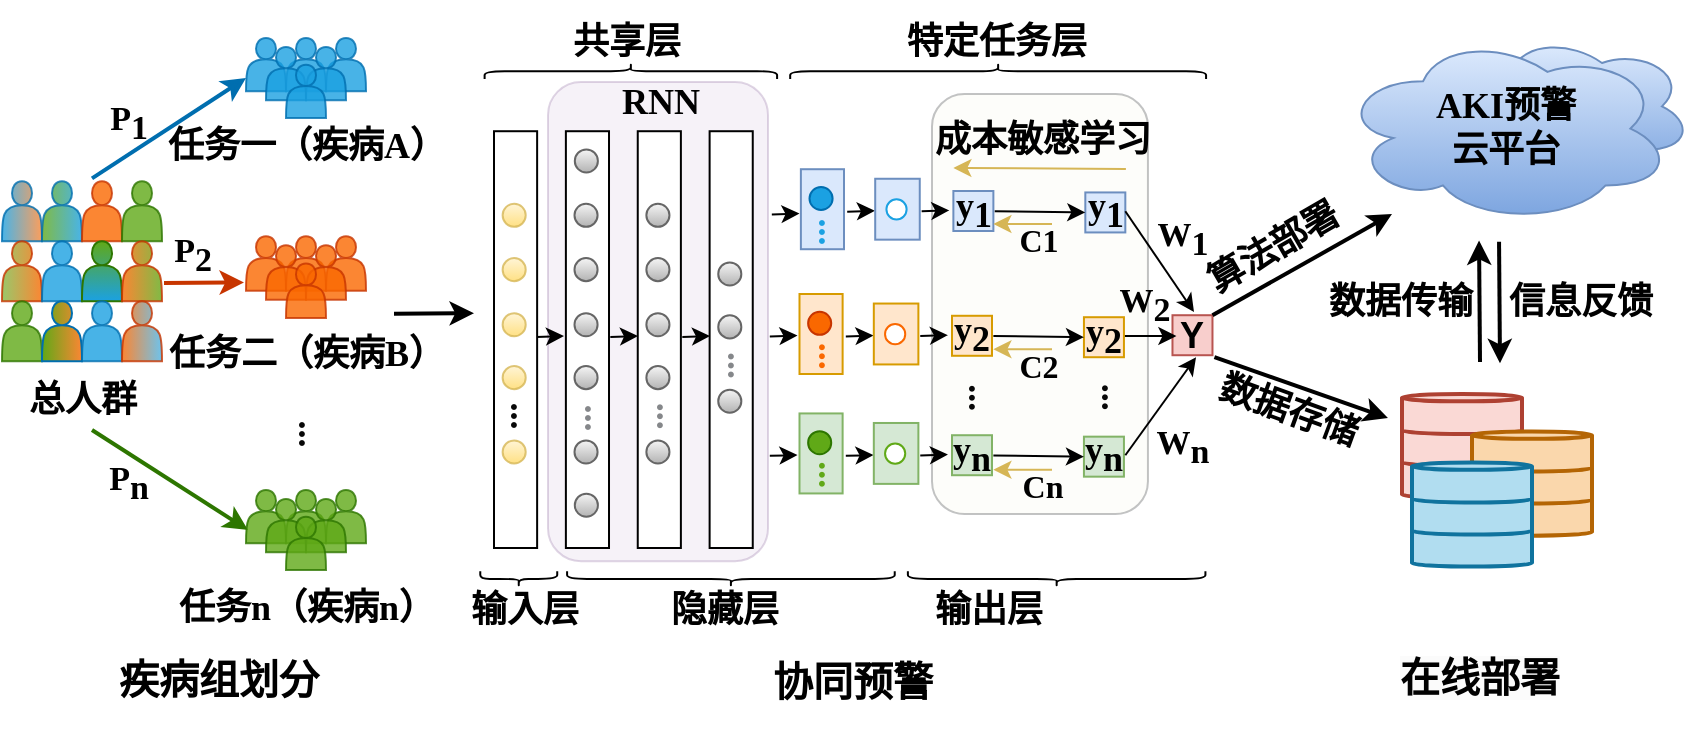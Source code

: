 <mxfile version="24.8.3">
  <diagram name="第 1 页" id="YTj-ouMBXCMW4iAn0mXQ">
    <mxGraphModel dx="1006" dy="709" grid="1" gridSize="10" guides="1" tooltips="1" connect="1" arrows="1" fold="1" page="1" pageScale="1" pageWidth="1169" pageHeight="827" math="0" shadow="0">
      <root>
        <mxCell id="0" />
        <mxCell id="1" parent="0" />
        <mxCell id="6-L1UXihjVU2GdmT4669-36" value="" style="ellipse;shape=cloud;whiteSpace=wrap;html=1;fillColor=#dae8fc;strokeColor=#6c8ebf;gradientColor=#7ea6e0;fontSize=18;fontStyle=1" parent="1" vertex="1">
          <mxGeometry x="800" y="170" width="120" height="72.38" as="geometry" />
        </mxCell>
        <mxCell id="hWDj6rnSfcaq-5pzCuS0-523" value="&lt;font style=&quot;font-size: 18px;&quot;&gt;&lt;font face=&quot;Times New Roman&quot; style=&quot;font-size: 18px;&quot;&gt;AKI&lt;/font&gt;&lt;font face=&quot;宋体&quot; style=&quot;font-size: 18px;&quot;&gt;预警&lt;/font&gt;&lt;/font&gt;&lt;div&gt;&lt;font style=&quot;font-size: 18px;&quot;&gt;&lt;font face=&quot;宋体&quot; style=&quot;font-size: 18px;&quot;&gt;云平台&lt;/font&gt;&lt;/font&gt;&lt;/div&gt;" style="ellipse;shape=cloud;whiteSpace=wrap;html=1;fillColor=#dae8fc;strokeColor=#6c8ebf;gradientColor=#7ea6e0;fontSize=18;fontStyle=1" parent="1" vertex="1">
          <mxGeometry x="744" y="170" width="166" height="94.61" as="geometry" />
        </mxCell>
        <mxCell id="hWDj6rnSfcaq-5pzCuS0-516" value="" style="rounded=1;whiteSpace=wrap;html=1;gradientDirection=radial;opacity=30;fillStyle=solid;container=0;fillColor=#f9f7ed;strokeColor=#36393d;fontSize=18;fontStyle=1" parent="1" vertex="1">
          <mxGeometry x="540" y="200" width="107.97" height="210" as="geometry" />
        </mxCell>
        <mxCell id="hWDj6rnSfcaq-5pzCuS0-5" value="" style="rounded=1;whiteSpace=wrap;html=1;gradientDirection=radial;opacity=30;fillStyle=solid;fillColor=#e1d5e7;strokeColor=#9673a6;container=0;fontSize=18;fontStyle=1" parent="1" vertex="1">
          <mxGeometry x="348" y="194" width="110" height="239.61" as="geometry" />
        </mxCell>
        <mxCell id="hWDj6rnSfcaq-5pzCuS0-7" value="&lt;font face=&quot;宋体&quot;&gt;&lt;span style=&quot;font-size: 20px;&quot;&gt;&lt;b&gt;疾病组划分&lt;/b&gt;&lt;/span&gt;&lt;/font&gt;" style="text;html=1;align=center;verticalAlign=middle;resizable=0;points=[];autosize=1;strokeColor=none;fillColor=none;" parent="1" vertex="1">
          <mxGeometry x="118" y="471.6" width="130" height="40" as="geometry" />
        </mxCell>
        <mxCell id="hWDj6rnSfcaq-5pzCuS0-9" value="&lt;font face=&quot;宋体&quot;&gt;&lt;span style=&quot;font-size: 20px;&quot;&gt;&lt;b&gt;协同预警&lt;/b&gt;&lt;/span&gt;&lt;/font&gt;" style="text;html=1;align=center;verticalAlign=middle;resizable=0;points=[];autosize=1;strokeColor=none;fillColor=none;" parent="1" vertex="1">
          <mxGeometry x="444.67" y="472.61" width="110" height="40" as="geometry" />
        </mxCell>
        <mxCell id="hWDj6rnSfcaq-5pzCuS0-82" value="&lt;font face=&quot;宋体&quot; style=&quot;font-size: 18px;&quot;&gt;输入层&lt;/font&gt;" style="text;html=1;align=center;verticalAlign=middle;resizable=0;points=[];autosize=1;strokeColor=none;fillColor=none;container=0;fontSize=16;fontStyle=1" parent="1" vertex="1">
          <mxGeometry x="296" y="438.39" width="80" height="40" as="geometry" />
        </mxCell>
        <mxCell id="hWDj6rnSfcaq-5pzCuS0-83" value="&lt;font style=&quot;font-size: 18px;&quot; face=&quot;宋体&quot;&gt;隐藏层&lt;/font&gt;" style="text;html=1;align=center;verticalAlign=middle;resizable=0;points=[];autosize=1;strokeColor=none;fillColor=none;container=0;fontSize=16;fontStyle=1" parent="1" vertex="1">
          <mxGeometry x="396" y="438.39" width="80" height="40" as="geometry" />
        </mxCell>
        <mxCell id="hWDj6rnSfcaq-5pzCuS0-84" value="&lt;font style=&quot;font-size: 18px;&quot; face=&quot;宋体&quot;&gt;输出层&lt;/font&gt;" style="text;html=1;align=center;verticalAlign=middle;resizable=0;points=[];autosize=1;strokeColor=none;fillColor=none;container=0;fontSize=16;fontStyle=1" parent="1" vertex="1">
          <mxGeometry x="528.12" y="437.61" width="80" height="40" as="geometry" />
        </mxCell>
        <mxCell id="hWDj6rnSfcaq-5pzCuS0-85" value="" style="shape=curlyBracket;whiteSpace=wrap;html=1;rounded=1;flipH=1;labelPosition=right;verticalLabelPosition=middle;align=left;verticalAlign=middle;rotation=90;container=0;fontSize=18;fontStyle=1" parent="1" vertex="1">
          <mxGeometry x="329.53" y="423.21" width="7.69" height="38.48" as="geometry" />
        </mxCell>
        <mxCell id="hWDj6rnSfcaq-5pzCuS0-86" value="" style="shape=curlyBracket;whiteSpace=wrap;html=1;rounded=1;flipH=1;labelPosition=right;verticalLabelPosition=middle;align=left;verticalAlign=middle;rotation=90;container=0;fontSize=18;fontStyle=1" parent="1" vertex="1">
          <mxGeometry x="435.61" y="360.53" width="7.69" height="163.82" as="geometry" />
        </mxCell>
        <mxCell id="hWDj6rnSfcaq-5pzCuS0-87" value="" style="shape=curlyBracket;whiteSpace=wrap;html=1;rounded=1;flipH=1;labelPosition=right;verticalLabelPosition=middle;align=left;verticalAlign=middle;rotation=90;container=0;fontSize=18;fontStyle=1" parent="1" vertex="1">
          <mxGeometry x="598.48" y="368.07" width="7.69" height="148.77" as="geometry" />
        </mxCell>
        <mxCell id="hWDj6rnSfcaq-5pzCuS0-88" value="" style="shape=curlyBracket;whiteSpace=wrap;html=1;rounded=1;flipH=1;labelPosition=right;verticalLabelPosition=middle;align=left;verticalAlign=middle;rotation=-90;container=0;fontSize=18;fontStyle=1" parent="1" vertex="1">
          <mxGeometry x="385.58" y="115.49" width="7.69" height="146.24" as="geometry" />
        </mxCell>
        <mxCell id="hWDj6rnSfcaq-5pzCuS0-89" value="&lt;font style=&quot;font-size: 18px;&quot; face=&quot;宋体&quot;&gt;共享层&lt;/font&gt;" style="text;html=1;align=center;verticalAlign=middle;resizable=0;points=[];autosize=1;strokeColor=none;fillColor=none;container=0;fontSize=18;fontStyle=1" parent="1" vertex="1">
          <mxGeometry x="347.15" y="153.61" width="80" height="40" as="geometry" />
        </mxCell>
        <mxCell id="hWDj6rnSfcaq-5pzCuS0-90" value="" style="shape=curlyBracket;whiteSpace=wrap;html=1;rounded=1;flipH=1;labelPosition=right;verticalLabelPosition=middle;align=left;verticalAlign=middle;rotation=-90;container=0;fontSize=18;fontStyle=1" parent="1" vertex="1">
          <mxGeometry x="569.22" y="84.64" width="7.69" height="207.94" as="geometry" />
        </mxCell>
        <mxCell id="hWDj6rnSfcaq-5pzCuS0-91" value="&lt;span style=&quot;font-size: 18px;&quot;&gt;&lt;font face=&quot;宋体&quot; style=&quot;font-size: 18px;&quot;&gt;特定任务层&lt;/font&gt;&lt;/span&gt;" style="text;html=1;align=center;verticalAlign=middle;resizable=0;points=[];autosize=1;strokeColor=none;fillColor=none;container=0;fontSize=18;fontStyle=1" parent="1" vertex="1">
          <mxGeometry x="517" y="153.61" width="110" height="40" as="geometry" />
        </mxCell>
        <mxCell id="hWDj6rnSfcaq-5pzCuS0-92" value="" style="endArrow=classic;html=1;rounded=0;fontSize=18;fontStyle=1" parent="1" edge="1">
          <mxGeometry width="50" height="50" relative="1" as="geometry">
            <mxPoint x="379.16" y="321.44" as="sourcePoint" />
            <mxPoint x="393" y="321" as="targetPoint" />
          </mxGeometry>
        </mxCell>
        <mxCell id="hWDj6rnSfcaq-5pzCuS0-93" value="" style="endArrow=classic;html=1;rounded=0;fontSize=18;fontStyle=1" parent="1" edge="1">
          <mxGeometry width="50" height="50" relative="1" as="geometry">
            <mxPoint x="415.16" y="321.44" as="sourcePoint" />
            <mxPoint x="429" y="321" as="targetPoint" />
          </mxGeometry>
        </mxCell>
        <mxCell id="hWDj6rnSfcaq-5pzCuS0-94" value="" style="endArrow=classic;html=1;rounded=0;fontSize=18;fontStyle=1" parent="1" edge="1">
          <mxGeometry width="50" height="50" relative="1" as="geometry">
            <mxPoint x="458.91" y="321.21" as="sourcePoint" />
            <mxPoint x="472.75" y="320.77" as="targetPoint" />
          </mxGeometry>
        </mxCell>
        <mxCell id="hWDj6rnSfcaq-5pzCuS0-95" value="" style="endArrow=classic;html=1;rounded=0;fontSize=18;fontStyle=1" parent="1" edge="1">
          <mxGeometry width="50" height="50" relative="1" as="geometry">
            <mxPoint x="496.91" y="321.21" as="sourcePoint" />
            <mxPoint x="510.75" y="320.77" as="targetPoint" />
          </mxGeometry>
        </mxCell>
        <mxCell id="hWDj6rnSfcaq-5pzCuS0-96" value="" style="endArrow=classic;html=1;rounded=0;fontStyle=1;fontSize=18;" parent="1" edge="1">
          <mxGeometry width="50" height="50" relative="1" as="geometry">
            <mxPoint x="534.13" y="321.02" as="sourcePoint" />
            <mxPoint x="547.97" y="320.58" as="targetPoint" />
          </mxGeometry>
        </mxCell>
        <mxCell id="hWDj6rnSfcaq-5pzCuS0-97" value="Y" style="rounded=0;whiteSpace=wrap;html=1;fillColor=#f8cecc;strokeColor=#b85450;fontSize=18;container=0;fontStyle=1" parent="1" vertex="1">
          <mxGeometry x="660.24" y="310.61" width="20" height="20" as="geometry" />
        </mxCell>
        <mxCell id="hWDj6rnSfcaq-5pzCuS0-98" style="edgeStyle=orthogonalEdgeStyle;rounded=0;orthogonalLoop=1;jettySize=auto;html=1;exitX=1;exitY=0.5;exitDx=0;exitDy=0;entryX=0;entryY=0.5;entryDx=0;entryDy=0;fontSize=18;fontStyle=1" parent="1" edge="1">
          <mxGeometry relative="1" as="geometry">
            <mxPoint x="632.97" y="320.993" as="sourcePoint" />
            <mxPoint x="662.24" y="321.61" as="targetPoint" />
          </mxGeometry>
        </mxCell>
        <mxCell id="hWDj6rnSfcaq-5pzCuS0-99" value="&lt;font style=&quot;font-size: 17px;&quot; face=&quot;Times New Roman&quot;&gt;W&lt;span style=&quot;font-size: 17px;&quot;&gt;&lt;sub style=&quot;font-size: 17px;&quot;&gt;2&lt;/sub&gt;&lt;/span&gt;&lt;/font&gt;" style="text;html=1;align=center;verticalAlign=middle;resizable=0;points=[];autosize=1;strokeColor=none;fillColor=none;container=0;fontSize=17;fontStyle=1" parent="1" vertex="1">
          <mxGeometry x="621.24" y="285.61" width="50" height="40" as="geometry" />
        </mxCell>
        <mxCell id="hWDj6rnSfcaq-5pzCuS0-100" value="" style="shape=actor;whiteSpace=wrap;html=1;fillColor=#1ba1e2;strokeColor=#006EAF;fontColor=#ffffff;opacity=80;gradientColor=#fb8633;gradientDirection=east;fontSize=18;fontStyle=1" parent="1" vertex="1">
          <mxGeometry x="75" y="243.61" width="20" height="30" as="geometry" />
        </mxCell>
        <mxCell id="hWDj6rnSfcaq-5pzCuS0-101" value="" style="shape=actor;whiteSpace=wrap;html=1;fillColor=#fa6800;strokeColor=#C73500;fontColor=#000000;opacity=80;gradientColor=#80ba45;gradientDirection=west;fontSize=18;fontStyle=1" parent="1" vertex="1">
          <mxGeometry x="75" y="273.61" width="20" height="30" as="geometry" />
        </mxCell>
        <mxCell id="hWDj6rnSfcaq-5pzCuS0-102" value="" style="shape=actor;whiteSpace=wrap;html=1;fillColor=#60a917;strokeColor=#2D7600;fontColor=#ffffff;opacity=80;fontSize=18;fontStyle=1" parent="1" vertex="1">
          <mxGeometry x="75" y="303.61" width="20" height="30" as="geometry" />
        </mxCell>
        <mxCell id="hWDj6rnSfcaq-5pzCuS0-103" value="" style="shape=actor;whiteSpace=wrap;html=1;fillColor=#60a917;strokeColor=#006EAF;fontColor=#ffffff;opacity=80;gradientColor=#1ba1e2;gradientDirection=east;fontSize=18;fontStyle=1" parent="1" vertex="1">
          <mxGeometry x="95" y="243.61" width="20" height="30" as="geometry" />
        </mxCell>
        <mxCell id="hWDj6rnSfcaq-5pzCuS0-104" value="" style="shape=actor;whiteSpace=wrap;html=1;fillColor=#fa6800;strokeColor=#C73500;fontColor=#000000;opacity=80;fontSize=18;fontStyle=1" parent="1" vertex="1">
          <mxGeometry x="115" y="243.61" width="20" height="30" as="geometry" />
        </mxCell>
        <mxCell id="hWDj6rnSfcaq-5pzCuS0-105" value="" style="shape=actor;whiteSpace=wrap;html=1;fillColor=#1ba1e2;strokeColor=#006EAF;fontColor=#ffffff;opacity=80;fontSize=18;fontStyle=1" parent="1" vertex="1">
          <mxGeometry x="95" y="273.61" width="20" height="30" as="geometry" />
        </mxCell>
        <mxCell id="hWDj6rnSfcaq-5pzCuS0-106" value="" style="shape=actor;whiteSpace=wrap;html=1;fillColor=#60a917;strokeColor=#2D7600;fontColor=#ffffff;gradientColor=#1ba1e2;fontSize=18;fontStyle=1" parent="1" vertex="1">
          <mxGeometry x="115" y="273.61" width="20" height="30" as="geometry" />
        </mxCell>
        <mxCell id="hWDj6rnSfcaq-5pzCuS0-107" value="" style="shape=actor;whiteSpace=wrap;html=1;fillColor=#fb8633;strokeColor=#006EAF;fontColor=#ffffff;gradientColor=#60a917;gradientDirection=west;fontSize=18;fontStyle=1" parent="1" vertex="1">
          <mxGeometry x="95" y="303.61" width="20" height="30" as="geometry" />
        </mxCell>
        <mxCell id="hWDj6rnSfcaq-5pzCuS0-108" value="" style="shape=actor;whiteSpace=wrap;html=1;fillColor=#1ba1e2;strokeColor=#006EAF;fontColor=#ffffff;opacity=80;fontSize=18;fontStyle=1" parent="1" vertex="1">
          <mxGeometry x="115" y="303.61" width="20" height="30" as="geometry" />
        </mxCell>
        <mxCell id="hWDj6rnSfcaq-5pzCuS0-109" value="" style="shape=actor;whiteSpace=wrap;html=1;fillColor=#60a917;strokeColor=#2D7600;fontColor=#ffffff;opacity=80;fontSize=18;fontStyle=1" parent="1" vertex="1">
          <mxGeometry x="135" y="243.61" width="20" height="30" as="geometry" />
        </mxCell>
        <mxCell id="hWDj6rnSfcaq-5pzCuS0-110" value="" style="shape=actor;whiteSpace=wrap;html=1;fillColor=#fa6800;strokeColor=#C73500;fontColor=#000000;opacity=80;gradientColor=#60a917;gradientDirection=east;fontSize=18;fontStyle=1" parent="1" vertex="1">
          <mxGeometry x="135" y="273.61" width="20" height="30" as="geometry" />
        </mxCell>
        <mxCell id="hWDj6rnSfcaq-5pzCuS0-111" value="" style="shape=actor;whiteSpace=wrap;html=1;fillColor=#fa6800;strokeColor=#C73500;fontColor=#000000;opacity=80;gradientColor=#49b4e8;gradientDirection=east;fontSize=18;fontStyle=1" parent="1" vertex="1">
          <mxGeometry x="135" y="303.61" width="20" height="30" as="geometry" />
        </mxCell>
        <mxCell id="hWDj6rnSfcaq-5pzCuS0-112" value="" style="endArrow=classic;html=1;rounded=0;fillColor=#1ba1e2;strokeColor=#006EAF;strokeWidth=2;entryX=0;entryY=0.75;entryDx=0;entryDy=0;fontSize=18;fontStyle=1" parent="1" target="hWDj6rnSfcaq-5pzCuS0-122" edge="1">
          <mxGeometry width="50" height="50" relative="1" as="geometry">
            <mxPoint x="120" y="242.22" as="sourcePoint" />
            <mxPoint x="180" y="204.61" as="targetPoint" />
          </mxGeometry>
        </mxCell>
        <mxCell id="hWDj6rnSfcaq-5pzCuS0-113" value="" style="endArrow=classic;html=1;rounded=0;fillColor=#60a917;strokeColor=#2D7600;strokeWidth=2;fontSize=18;fontStyle=1" parent="1" edge="1">
          <mxGeometry width="50" height="50" relative="1" as="geometry">
            <mxPoint x="120" y="368" as="sourcePoint" />
            <mxPoint x="198" y="418" as="targetPoint" />
          </mxGeometry>
        </mxCell>
        <mxCell id="hWDj6rnSfcaq-5pzCuS0-114" value="" style="group;fontSize=18;fontStyle=1" parent="1" vertex="1" connectable="0">
          <mxGeometry x="197" y="271.11" width="60" height="40.89" as="geometry" />
        </mxCell>
        <mxCell id="hWDj6rnSfcaq-5pzCuS0-115" value="" style="shape=actor;whiteSpace=wrap;html=1;fillColor=#fa6800;strokeColor=#C73500;fontColor=#000000;opacity=80;fontSize=18;fontStyle=1" parent="hWDj6rnSfcaq-5pzCuS0-114" vertex="1">
          <mxGeometry width="20" height="27.26" as="geometry" />
        </mxCell>
        <mxCell id="hWDj6rnSfcaq-5pzCuS0-116" value="" style="shape=actor;whiteSpace=wrap;html=1;fillColor=#fa6800;strokeColor=#C73500;fontColor=#000000;opacity=80;fontSize=18;fontStyle=1" parent="hWDj6rnSfcaq-5pzCuS0-114" vertex="1">
          <mxGeometry x="20" width="20" height="27.26" as="geometry" />
        </mxCell>
        <mxCell id="hWDj6rnSfcaq-5pzCuS0-117" value="" style="shape=actor;whiteSpace=wrap;html=1;fillColor=#fa6800;strokeColor=#C73500;fontColor=#000000;opacity=80;fontSize=18;fontStyle=1" parent="hWDj6rnSfcaq-5pzCuS0-114" vertex="1">
          <mxGeometry x="10" y="4.543" width="20" height="27.26" as="geometry" />
        </mxCell>
        <mxCell id="hWDj6rnSfcaq-5pzCuS0-118" value="" style="shape=actor;whiteSpace=wrap;html=1;fillColor=#fa6800;strokeColor=#C73500;fontColor=#000000;opacity=80;fontSize=18;fontStyle=1" parent="hWDj6rnSfcaq-5pzCuS0-114" vertex="1">
          <mxGeometry x="40" width="20" height="27.26" as="geometry" />
        </mxCell>
        <mxCell id="hWDj6rnSfcaq-5pzCuS0-119" value="" style="shape=actor;whiteSpace=wrap;html=1;fillColor=#fa6800;strokeColor=#C73500;fontColor=#000000;opacity=80;fontSize=18;fontStyle=1" parent="hWDj6rnSfcaq-5pzCuS0-114" vertex="1">
          <mxGeometry x="30" y="4.543" width="20" height="27.26" as="geometry" />
        </mxCell>
        <mxCell id="hWDj6rnSfcaq-5pzCuS0-120" value="" style="shape=actor;whiteSpace=wrap;html=1;fillColor=#fa6800;strokeColor=#C73500;fontColor=#000000;opacity=80;fontSize=18;fontStyle=1" parent="hWDj6rnSfcaq-5pzCuS0-114" vertex="1">
          <mxGeometry x="20" y="13.63" width="20" height="27.26" as="geometry" />
        </mxCell>
        <mxCell id="hWDj6rnSfcaq-5pzCuS0-121" value="" style="group;fontSize=18;fontStyle=1" parent="1" vertex="1" connectable="0">
          <mxGeometry x="197" y="172" width="60" height="40" as="geometry" />
        </mxCell>
        <mxCell id="hWDj6rnSfcaq-5pzCuS0-122" value="" style="shape=actor;whiteSpace=wrap;html=1;fillColor=#1ba1e2;strokeColor=#006EAF;fontColor=#ffffff;opacity=80;fontSize=18;fontStyle=1" parent="hWDj6rnSfcaq-5pzCuS0-121" vertex="1">
          <mxGeometry width="20" height="26.667" as="geometry" />
        </mxCell>
        <mxCell id="hWDj6rnSfcaq-5pzCuS0-123" value="" style="shape=actor;whiteSpace=wrap;html=1;fillColor=#1ba1e2;strokeColor=#006EAF;fontColor=#ffffff;opacity=80;fontSize=18;fontStyle=1" parent="hWDj6rnSfcaq-5pzCuS0-121" vertex="1">
          <mxGeometry x="20" width="20" height="26.667" as="geometry" />
        </mxCell>
        <mxCell id="hWDj6rnSfcaq-5pzCuS0-124" value="" style="shape=actor;whiteSpace=wrap;html=1;fillColor=#1ba1e2;strokeColor=#006EAF;fontColor=#ffffff;opacity=80;fontSize=18;fontStyle=1" parent="hWDj6rnSfcaq-5pzCuS0-121" vertex="1">
          <mxGeometry x="10" y="4.444" width="20" height="26.667" as="geometry" />
        </mxCell>
        <mxCell id="hWDj6rnSfcaq-5pzCuS0-125" value="" style="shape=actor;whiteSpace=wrap;html=1;fillColor=#1ba1e2;strokeColor=#006EAF;fontColor=#ffffff;opacity=80;fontSize=18;fontStyle=1" parent="hWDj6rnSfcaq-5pzCuS0-121" vertex="1">
          <mxGeometry x="40" width="20" height="26.667" as="geometry" />
        </mxCell>
        <mxCell id="hWDj6rnSfcaq-5pzCuS0-126" value="" style="shape=actor;whiteSpace=wrap;html=1;fillColor=#1ba1e2;strokeColor=#006EAF;fontColor=#ffffff;opacity=80;fontSize=18;fontStyle=1" parent="hWDj6rnSfcaq-5pzCuS0-121" vertex="1">
          <mxGeometry x="30" y="4.444" width="20" height="26.667" as="geometry" />
        </mxCell>
        <mxCell id="hWDj6rnSfcaq-5pzCuS0-127" value="" style="shape=actor;whiteSpace=wrap;html=1;fillColor=#1ba1e2;strokeColor=#006EAF;fontColor=#ffffff;opacity=80;fontSize=18;fontStyle=1" parent="hWDj6rnSfcaq-5pzCuS0-121" vertex="1">
          <mxGeometry x="20" y="13.333" width="20" height="26.667" as="geometry" />
        </mxCell>
        <mxCell id="hWDj6rnSfcaq-5pzCuS0-128" value="" style="group;fontSize=18;fontStyle=1" parent="1" vertex="1" connectable="0">
          <mxGeometry x="197" y="398" width="60" height="40" as="geometry" />
        </mxCell>
        <mxCell id="hWDj6rnSfcaq-5pzCuS0-129" value="" style="shape=actor;whiteSpace=wrap;html=1;fillColor=#60a917;strokeColor=#2D7600;fontColor=#ffffff;opacity=80;fontSize=18;fontStyle=1" parent="hWDj6rnSfcaq-5pzCuS0-128" vertex="1">
          <mxGeometry width="20" height="26.667" as="geometry" />
        </mxCell>
        <mxCell id="hWDj6rnSfcaq-5pzCuS0-130" value="" style="shape=actor;whiteSpace=wrap;html=1;fillColor=#60a917;strokeColor=#2D7600;fontColor=#ffffff;opacity=80;fontSize=18;fontStyle=1" parent="hWDj6rnSfcaq-5pzCuS0-128" vertex="1">
          <mxGeometry x="20" width="20" height="26.667" as="geometry" />
        </mxCell>
        <mxCell id="hWDj6rnSfcaq-5pzCuS0-131" value="" style="shape=actor;whiteSpace=wrap;html=1;fillColor=#60a917;strokeColor=#2D7600;fontColor=#ffffff;opacity=80;fontSize=18;fontStyle=1" parent="hWDj6rnSfcaq-5pzCuS0-128" vertex="1">
          <mxGeometry x="10" y="4.444" width="20" height="26.667" as="geometry" />
        </mxCell>
        <mxCell id="hWDj6rnSfcaq-5pzCuS0-132" value="" style="shape=actor;whiteSpace=wrap;html=1;fillColor=#60a917;strokeColor=#2D7600;fontColor=#ffffff;opacity=80;fontSize=18;fontStyle=1" parent="hWDj6rnSfcaq-5pzCuS0-128" vertex="1">
          <mxGeometry x="40" width="20" height="26.667" as="geometry" />
        </mxCell>
        <mxCell id="hWDj6rnSfcaq-5pzCuS0-133" value="" style="shape=actor;whiteSpace=wrap;html=1;fillColor=#60a917;strokeColor=#2D7600;fontColor=#ffffff;opacity=80;fontSize=18;fontStyle=1" parent="hWDj6rnSfcaq-5pzCuS0-128" vertex="1">
          <mxGeometry x="30" y="4.444" width="20" height="26.667" as="geometry" />
        </mxCell>
        <mxCell id="hWDj6rnSfcaq-5pzCuS0-134" value="" style="shape=actor;whiteSpace=wrap;html=1;fillColor=#60a917;strokeColor=#2D7600;fontColor=#ffffff;opacity=80;fontSize=18;fontStyle=1" parent="hWDj6rnSfcaq-5pzCuS0-128" vertex="1">
          <mxGeometry x="20" y="13.333" width="20" height="26.667" as="geometry" />
        </mxCell>
        <mxCell id="hWDj6rnSfcaq-5pzCuS0-135" value="" style="rounded=0;whiteSpace=wrap;html=1;container=0;fontSize=18;fontStyle=1" parent="1" vertex="1">
          <mxGeometry x="356.938" y="218.61" width="21.563" height="208.39" as="geometry" />
        </mxCell>
        <mxCell id="hWDj6rnSfcaq-5pzCuS0-136" value="" style="ellipse;whiteSpace=wrap;html=1;aspect=fixed;fillColor=#f5f5f5;strokeColor=#666666;container=0;gradientColor=#b3b3b3;fontSize=18;fontStyle=1" parent="1" vertex="1">
          <mxGeometry x="361.25" y="254.87" width="11.543" height="11.543" as="geometry" />
        </mxCell>
        <mxCell id="hWDj6rnSfcaq-5pzCuS0-137" value="" style="ellipse;whiteSpace=wrap;html=1;aspect=fixed;fillColor=#f5f5f5;strokeColor=#666666;container=0;gradientColor=#b3b3b3;fontSize=18;fontStyle=1" parent="1" vertex="1">
          <mxGeometry x="361.25" y="282.051" width="11.543" height="11.543" as="geometry" />
        </mxCell>
        <mxCell id="hWDj6rnSfcaq-5pzCuS0-138" value="" style="ellipse;whiteSpace=wrap;html=1;aspect=fixed;fillColor=#f5f5f5;strokeColor=#666666;container=0;gradientColor=#b3b3b3;fontSize=18;fontStyle=1" parent="1" vertex="1">
          <mxGeometry x="361.25" y="309.586" width="11.543" height="11.543" as="geometry" />
        </mxCell>
        <mxCell id="hWDj6rnSfcaq-5pzCuS0-139" value="" style="ellipse;whiteSpace=wrap;html=1;aspect=fixed;fillColor=#f5f5f5;strokeColor=#666666;container=0;gradientColor=#b3b3b3;fontSize=18;fontStyle=1" parent="1" vertex="1">
          <mxGeometry x="361.25" y="336.042" width="11.543" height="11.543" as="geometry" />
        </mxCell>
        <mxCell id="hWDj6rnSfcaq-5pzCuS0-140" value="" style="ellipse;whiteSpace=wrap;html=1;aspect=fixed;fillColor=#f5f5f5;strokeColor=#666666;container=0;gradientColor=#b3b3b3;fontSize=18;fontStyle=1" parent="1" vertex="1">
          <mxGeometry x="361.25" y="373.19" width="11.543" height="11.543" as="geometry" />
        </mxCell>
        <mxCell id="hWDj6rnSfcaq-5pzCuS0-141" value="&lt;span style=&quot;font-size: 18px;&quot;&gt;&lt;font face=&quot;Times New Roman&quot; style=&quot;font-size: 18px;&quot; color=&quot;#85878a&quot;&gt;...&lt;/font&gt;&lt;/span&gt;" style="text;html=1;align=center;verticalAlign=middle;resizable=0;points=[];autosize=1;strokeColor=none;fillColor=none;rotation=90;container=0;fontSize=18;fontStyle=1" parent="1" vertex="1">
          <mxGeometry x="352.531" y="341.08" width="40" height="40" as="geometry" />
        </mxCell>
        <mxCell id="hWDj6rnSfcaq-5pzCuS0-142" value="" style="ellipse;whiteSpace=wrap;html=1;aspect=fixed;fillColor=#f5f5f5;strokeColor=#666666;container=0;gradientColor=#b3b3b3;fontSize=18;fontStyle=1" parent="1" vertex="1">
          <mxGeometry x="361.401" y="399.819" width="11.543" height="11.543" as="geometry" />
        </mxCell>
        <mxCell id="hWDj6rnSfcaq-5pzCuS0-143" value="" style="ellipse;whiteSpace=wrap;html=1;aspect=fixed;fillColor=#f5f5f5;strokeColor=#666666;container=0;gradientColor=#b3b3b3;fontSize=18;fontStyle=1" parent="1" vertex="1">
          <mxGeometry x="361.401" y="227.689" width="11.543" height="11.543" as="geometry" />
        </mxCell>
        <mxCell id="hWDj6rnSfcaq-5pzCuS0-144" value="" style="rounded=0;whiteSpace=wrap;html=1;container=0;fontSize=18;fontStyle=1" parent="1" vertex="1">
          <mxGeometry x="392.875" y="218.61" width="21.563" height="208.39" as="geometry" />
        </mxCell>
        <mxCell id="hWDj6rnSfcaq-5pzCuS0-145" value="" style="ellipse;whiteSpace=wrap;html=1;aspect=fixed;fillColor=#f5f5f5;strokeColor=#666666;container=0;gradientColor=#b3b3b3;fontSize=18;fontStyle=1" parent="1" vertex="1">
          <mxGeometry x="397.188" y="254.87" width="11.543" height="11.543" as="geometry" />
        </mxCell>
        <mxCell id="hWDj6rnSfcaq-5pzCuS0-146" value="" style="ellipse;whiteSpace=wrap;html=1;aspect=fixed;fillColor=#f5f5f5;strokeColor=#666666;container=0;gradientColor=#b3b3b3;fontSize=18;fontStyle=1" parent="1" vertex="1">
          <mxGeometry x="397.188" y="282.051" width="11.543" height="11.543" as="geometry" />
        </mxCell>
        <mxCell id="hWDj6rnSfcaq-5pzCuS0-147" value="" style="ellipse;whiteSpace=wrap;html=1;aspect=fixed;fillColor=#f5f5f5;strokeColor=#666666;container=0;gradientColor=#b3b3b3;fontSize=18;fontStyle=1" parent="1" vertex="1">
          <mxGeometry x="397.188" y="309.586" width="11.543" height="11.543" as="geometry" />
        </mxCell>
        <mxCell id="hWDj6rnSfcaq-5pzCuS0-148" value="" style="ellipse;whiteSpace=wrap;html=1;aspect=fixed;fillColor=#f5f5f5;strokeColor=#666666;container=0;gradientColor=#b3b3b3;fontSize=18;fontStyle=1" parent="1" vertex="1">
          <mxGeometry x="397.188" y="336.042" width="11.543" height="11.543" as="geometry" />
        </mxCell>
        <mxCell id="hWDj6rnSfcaq-5pzCuS0-149" value="" style="ellipse;whiteSpace=wrap;html=1;aspect=fixed;fillColor=#f5f5f5;strokeColor=#666666;container=0;gradientColor=#b3b3b3;fontSize=18;fontStyle=1" parent="1" vertex="1">
          <mxGeometry x="397.188" y="373.19" width="11.543" height="11.543" as="geometry" />
        </mxCell>
        <mxCell id="hWDj6rnSfcaq-5pzCuS0-150" value="&lt;span style=&quot;font-size: 18px;&quot;&gt;&lt;font face=&quot;Times New Roman&quot; style=&quot;font-size: 18px;&quot; color=&quot;#85878a&quot;&gt;...&lt;/font&gt;&lt;/span&gt;" style="text;html=1;align=center;verticalAlign=middle;resizable=0;points=[];autosize=1;strokeColor=none;fillColor=none;rotation=90;container=0;fontSize=18;fontStyle=1" parent="1" vertex="1">
          <mxGeometry x="388.469" y="341.08" width="40" height="40" as="geometry" />
        </mxCell>
        <mxCell id="hWDj6rnSfcaq-5pzCuS0-151" value="" style="rounded=0;whiteSpace=wrap;html=1;container=0;fontSize=18;fontStyle=1" parent="1" vertex="1">
          <mxGeometry x="428.812" y="218.61" width="21.563" height="208.39" as="geometry" />
        </mxCell>
        <mxCell id="hWDj6rnSfcaq-5pzCuS0-152" value="" style="ellipse;whiteSpace=wrap;html=1;aspect=fixed;fillColor=#f5f5f5;strokeColor=#666666;container=0;gradientColor=#b3b3b3;fontSize=18;fontStyle=1" parent="1" vertex="1">
          <mxGeometry x="433.125" y="284.217" width="11.543" height="11.543" as="geometry" />
        </mxCell>
        <mxCell id="hWDj6rnSfcaq-5pzCuS0-153" value="" style="ellipse;whiteSpace=wrap;html=1;aspect=fixed;fillColor=#f5f5f5;strokeColor=#666666;container=0;gradientColor=#b3b3b3;fontSize=18;fontStyle=1" parent="1" vertex="1">
          <mxGeometry x="433.125" y="310.673" width="11.543" height="11.543" as="geometry" />
        </mxCell>
        <mxCell id="hWDj6rnSfcaq-5pzCuS0-154" value="" style="ellipse;whiteSpace=wrap;html=1;aspect=fixed;fillColor=#f5f5f5;strokeColor=#666666;container=0;gradientColor=#b3b3b3;fontSize=18;fontStyle=1" parent="1" vertex="1">
          <mxGeometry x="433.125" y="347.821" width="11.543" height="11.543" as="geometry" />
        </mxCell>
        <mxCell id="hWDj6rnSfcaq-5pzCuS0-155" value="&lt;span style=&quot;font-size: 18px;&quot;&gt;&lt;font face=&quot;Times New Roman&quot; style=&quot;font-size: 18px;&quot; color=&quot;#85878a&quot;&gt;...&lt;/font&gt;&lt;/span&gt;" style="text;html=1;align=center;verticalAlign=middle;resizable=0;points=[];autosize=1;strokeColor=none;fillColor=none;rotation=90;container=0;fontSize=18;fontStyle=1" parent="1" vertex="1">
          <mxGeometry x="424.406" y="315.711" width="40" height="40" as="geometry" />
        </mxCell>
        <mxCell id="hWDj6rnSfcaq-5pzCuS0-156" value="" style="endArrow=classic;html=1;rounded=0;fontSize=18;fontStyle=1" parent="1" edge="1">
          <mxGeometry width="50" height="50" relative="1" as="geometry">
            <mxPoint x="342.16" y="321.44" as="sourcePoint" />
            <mxPoint x="356" y="321" as="targetPoint" />
          </mxGeometry>
        </mxCell>
        <mxCell id="hWDj6rnSfcaq-5pzCuS0-157" value="" style="endArrow=classic;html=1;rounded=0;fontSize=18;fontStyle=1" parent="1" edge="1">
          <mxGeometry width="50" height="50" relative="1" as="geometry">
            <mxPoint x="459.91" y="260.21" as="sourcePoint" />
            <mxPoint x="473.75" y="259.77" as="targetPoint" />
          </mxGeometry>
        </mxCell>
        <mxCell id="hWDj6rnSfcaq-5pzCuS0-158" value="&lt;font face=&quot;Times New Roman&quot; style=&quot;font-size: 18px;&quot;&gt;y&lt;span style=&quot;font-size: 18px;&quot;&gt;&lt;sub style=&quot;font-size: 18px;&quot;&gt;2&lt;/sub&gt;&lt;/span&gt;&lt;/font&gt;" style="rounded=0;whiteSpace=wrap;html=1;fillColor=#ffe6cc;strokeColor=#d79b00;container=0;fontSize=18;fontStyle=1" parent="1" vertex="1">
          <mxGeometry x="615.97" y="311.61" width="20" height="20" as="geometry" />
        </mxCell>
        <mxCell id="hWDj6rnSfcaq-5pzCuS0-159" value="" style="rounded=0;whiteSpace=wrap;html=1;fillColor=#ffe6cc;strokeColor=#d79b00;container=0;fontSize=18;fontStyle=1" parent="1" vertex="1">
          <mxGeometry x="473.75" y="300" width="21.56" height="40" as="geometry" />
        </mxCell>
        <mxCell id="hWDj6rnSfcaq-5pzCuS0-160" value="" style="ellipse;whiteSpace=wrap;html=1;aspect=fixed;fillColor=#fa6800;strokeColor=#C73500;fontColor=#000000;container=0;fontSize=18;fontStyle=1" parent="1" vertex="1">
          <mxGeometry x="478.062" y="308.87" width="11.543" height="11.543" as="geometry" />
        </mxCell>
        <mxCell id="hWDj6rnSfcaq-5pzCuS0-161" value="&lt;span style=&quot;font-size: 18px;&quot;&gt;&lt;font face=&quot;Times New Roman&quot; style=&quot;font-size: 18px;&quot; color=&quot;#fa6800&quot;&gt;...&lt;/font&gt;&lt;/span&gt;" style="text;html=1;align=center;verticalAlign=middle;resizable=0;points=[];autosize=1;strokeColor=none;fillColor=none;rotation=90;container=0;fontSize=18;fontStyle=1" parent="1" vertex="1">
          <mxGeometry x="469.344" y="310.908" width="40" height="40" as="geometry" />
        </mxCell>
        <mxCell id="hWDj6rnSfcaq-5pzCuS0-162" value="" style="rounded=0;whiteSpace=wrap;html=1;fillColor=#ffe6cc;strokeColor=#d79b00;container=0;fontSize=18;fontStyle=1" parent="1" vertex="1">
          <mxGeometry x="510.908" y="304.771" width="22.281" height="30.452" as="geometry" />
        </mxCell>
        <mxCell id="hWDj6rnSfcaq-5pzCuS0-163" value="" style="ellipse;whiteSpace=wrap;html=1;aspect=fixed;strokeColor=#fa6800;container=0;fontSize=18;fontStyle=1" parent="1" vertex="1">
          <mxGeometry x="516.521" y="315.025" width="10.1" height="10.1" as="geometry" />
        </mxCell>
        <mxCell id="hWDj6rnSfcaq-5pzCuS0-164" value="" style="rounded=0;whiteSpace=wrap;html=1;container=0;fontSize=18;fontStyle=1" parent="1" vertex="1">
          <mxGeometry x="321" y="218.61" width="21.563" height="208.39" as="geometry" />
        </mxCell>
        <mxCell id="hWDj6rnSfcaq-5pzCuS0-165" value="" style="ellipse;whiteSpace=wrap;html=1;aspect=fixed;fillColor=#fff2cc;strokeColor=#d6b656;container=0;gradientColor=#ffd966;opacity=80;fontSize=18;fontStyle=1" parent="1" vertex="1">
          <mxGeometry x="325.312" y="254.87" width="11.543" height="11.543" as="geometry" />
        </mxCell>
        <mxCell id="hWDj6rnSfcaq-5pzCuS0-166" value="" style="ellipse;whiteSpace=wrap;html=1;aspect=fixed;fillColor=#fff2cc;strokeColor=#d6b656;container=0;gradientColor=#ffd966;opacity=80;fontSize=18;fontStyle=1" parent="1" vertex="1">
          <mxGeometry x="325.312" y="282.051" width="11.543" height="11.543" as="geometry" />
        </mxCell>
        <mxCell id="hWDj6rnSfcaq-5pzCuS0-167" value="" style="ellipse;whiteSpace=wrap;html=1;aspect=fixed;fillColor=#fff2cc;strokeColor=#d6b656;container=0;gradientColor=#ffd966;opacity=80;fontSize=18;fontStyle=1" parent="1" vertex="1">
          <mxGeometry x="325.312" y="309.586" width="11.543" height="11.543" as="geometry" />
        </mxCell>
        <mxCell id="hWDj6rnSfcaq-5pzCuS0-168" value="" style="ellipse;whiteSpace=wrap;html=1;aspect=fixed;fillColor=#fff2cc;strokeColor=#d6b656;container=0;gradientColor=#ffd966;opacity=80;fontSize=18;fontStyle=1" parent="1" vertex="1">
          <mxGeometry x="325.312" y="336.042" width="11.543" height="11.543" as="geometry" />
        </mxCell>
        <mxCell id="hWDj6rnSfcaq-5pzCuS0-169" value="" style="ellipse;whiteSpace=wrap;html=1;aspect=fixed;fillColor=#fff2cc;strokeColor=#d6b656;container=0;gradientColor=#ffd966;opacity=80;fontSize=18;fontStyle=1" parent="1" vertex="1">
          <mxGeometry x="325.312" y="373.19" width="11.543" height="11.543" as="geometry" />
        </mxCell>
        <mxCell id="hWDj6rnSfcaq-5pzCuS0-170" value="&lt;span style=&quot;font-size: 18px;&quot;&gt;&lt;font face=&quot;Times New Roman&quot; style=&quot;font-size: 18px;&quot; color=&quot;#080808&quot;&gt;...&lt;/font&gt;&lt;/span&gt;" style="text;html=1;align=center;verticalAlign=middle;resizable=0;points=[];autosize=1;strokeColor=none;fillColor=none;rotation=90;container=0;fontSize=18;fontStyle=1" parent="1" vertex="1">
          <mxGeometry x="315.594" y="340.08" width="40" height="40" as="geometry" />
        </mxCell>
        <mxCell id="hWDj6rnSfcaq-5pzCuS0-171" value="&lt;font face=&quot;Times New Roman&quot; style=&quot;font-size: 18px;&quot;&gt;RNN&lt;/font&gt;" style="text;html=1;align=center;verticalAlign=middle;resizable=0;points=[];autosize=1;strokeColor=none;fillColor=none;fontSize=18;fontStyle=1" parent="1" vertex="1">
          <mxGeometry x="373.5" y="184" width="60" height="40" as="geometry" />
        </mxCell>
        <mxCell id="hWDj6rnSfcaq-5pzCuS0-175" value="" style="endArrow=classic;html=1;rounded=0;entryX=0;entryY=0.25;entryDx=0;entryDy=0;fillColor=#fa6800;strokeColor=#C73500;strokeWidth=2;fontSize=18;fontStyle=1" parent="1" edge="1">
          <mxGeometry width="50" height="50" relative="1" as="geometry">
            <mxPoint x="156" y="294.46" as="sourcePoint" />
            <mxPoint x="196" y="294.21" as="targetPoint" />
          </mxGeometry>
        </mxCell>
        <mxCell id="hWDj6rnSfcaq-5pzCuS0-176" value="" style="endArrow=classic;html=1;rounded=0;entryX=0;entryY=0.25;entryDx=0;entryDy=0;strokeWidth=2;fontSize=18;fontStyle=1" parent="1" edge="1">
          <mxGeometry width="50" height="50" relative="1" as="geometry">
            <mxPoint x="271" y="309.86" as="sourcePoint" />
            <mxPoint x="311" y="309.61" as="targetPoint" />
          </mxGeometry>
        </mxCell>
        <mxCell id="hWDj6rnSfcaq-5pzCuS0-177" value="&lt;font style=&quot;font-size: 17px;&quot; face=&quot;Times New Roman&quot;&gt;P&lt;sub style=&quot;font-size: 17px;&quot;&gt;1&lt;/sub&gt;&lt;/font&gt;" style="text;html=1;align=center;verticalAlign=middle;resizable=0;points=[];autosize=1;strokeColor=none;fillColor=none;fontSize=17;fontStyle=1" parent="1" vertex="1">
          <mxGeometry x="118" y="195" width="40" height="40" as="geometry" />
        </mxCell>
        <mxCell id="hWDj6rnSfcaq-5pzCuS0-178" value="&lt;font style=&quot;font-size: 17px;&quot; face=&quot;Times New Roman&quot;&gt;P&lt;/font&gt;&lt;font style=&quot;font-size: 17px;&quot; face=&quot;Times New Roman&quot;&gt;&lt;sub style=&quot;font-size: 17px;&quot;&gt;2&lt;/sub&gt;&lt;/font&gt;" style="text;html=1;align=center;verticalAlign=middle;resizable=0;points=[];autosize=1;strokeColor=none;fillColor=none;fontSize=17;fontStyle=1" parent="1" vertex="1">
          <mxGeometry x="150" y="261.15" width="40" height="40" as="geometry" />
        </mxCell>
        <mxCell id="hWDj6rnSfcaq-5pzCuS0-179" value="&lt;font style=&quot;font-size: 17px;&quot; face=&quot;Times New Roman&quot;&gt;P&lt;/font&gt;&lt;font style=&quot;font-size: 17px;&quot; face=&quot;Times New Roman&quot;&gt;&lt;sub style=&quot;font-size: 17px;&quot;&gt;n&lt;/sub&gt;&lt;/font&gt;" style="text;html=1;align=center;verticalAlign=middle;resizable=0;points=[];autosize=1;strokeColor=none;fillColor=none;fontSize=17;fontStyle=1" parent="1" vertex="1">
          <mxGeometry x="118" y="374.53" width="40" height="40" as="geometry" />
        </mxCell>
        <mxCell id="hWDj6rnSfcaq-5pzCuS0-180" value="" style="endArrow=classic;html=1;rounded=0;fontSize=18;fontStyle=1" parent="1" edge="1">
          <mxGeometry width="50" height="50" relative="1" as="geometry">
            <mxPoint x="458.91" y="380.93" as="sourcePoint" />
            <mxPoint x="472.75" y="380.49" as="targetPoint" />
          </mxGeometry>
        </mxCell>
        <mxCell id="hWDj6rnSfcaq-5pzCuS0-181" value="" style="endArrow=classic;html=1;rounded=0;fontSize=18;fontStyle=1" parent="1" edge="1">
          <mxGeometry width="50" height="50" relative="1" as="geometry">
            <mxPoint x="496.91" y="380.93" as="sourcePoint" />
            <mxPoint x="510.75" y="380.49" as="targetPoint" />
          </mxGeometry>
        </mxCell>
        <mxCell id="hWDj6rnSfcaq-5pzCuS0-182" value="" style="endArrow=classic;html=1;rounded=0;fontStyle=1;fontSize=18;" parent="1" edge="1">
          <mxGeometry width="50" height="50" relative="1" as="geometry">
            <mxPoint x="534.13" y="380.74" as="sourcePoint" />
            <mxPoint x="547.97" y="380.3" as="targetPoint" />
          </mxGeometry>
        </mxCell>
        <mxCell id="hWDj6rnSfcaq-5pzCuS0-183" value="&lt;font style=&quot;font-size: 17px;&quot; face=&quot;Times New Roman&quot;&gt;W&lt;span style=&quot;font-size: 17px;&quot;&gt;&lt;sub style=&quot;font-size: 17px;&quot;&gt;n&lt;/sub&gt;&lt;/span&gt;&lt;/font&gt;" style="text;html=1;align=center;verticalAlign=middle;resizable=0;points=[];autosize=1;strokeColor=none;fillColor=none;container=0;fontSize=17;fontStyle=1" parent="1" vertex="1">
          <mxGeometry x="639.96" y="356.53" width="50" height="40" as="geometry" />
        </mxCell>
        <mxCell id="hWDj6rnSfcaq-5pzCuS0-184" value="&lt;font face=&quot;Times New Roman&quot; style=&quot;font-size: 18px;&quot;&gt;y&lt;span style=&quot;font-size: 18px;&quot;&gt;&lt;sub style=&quot;font-size: 18px;&quot;&gt;n&lt;/sub&gt;&lt;/span&gt;&lt;/font&gt;" style="rounded=0;whiteSpace=wrap;html=1;fillColor=#d5e8d4;strokeColor=#82b366;container=0;fontSize=18;fontStyle=1" parent="1" vertex="1">
          <mxGeometry x="615.97" y="371.33" width="20" height="20" as="geometry" />
        </mxCell>
        <mxCell id="hWDj6rnSfcaq-5pzCuS0-185" value="" style="rounded=0;whiteSpace=wrap;html=1;fillColor=#d5e8d4;strokeColor=#82b366;container=0;fontSize=18;fontStyle=1" parent="1" vertex="1">
          <mxGeometry x="473.75" y="359.72" width="21.56" height="40" as="geometry" />
        </mxCell>
        <mxCell id="hWDj6rnSfcaq-5pzCuS0-186" value="" style="ellipse;whiteSpace=wrap;html=1;aspect=fixed;fillColor=#60a917;strokeColor=#2D7600;fontColor=#ffffff;container=0;fontSize=18;fontStyle=1" parent="1" vertex="1">
          <mxGeometry x="478.062" y="368.59" width="11.543" height="11.543" as="geometry" />
        </mxCell>
        <mxCell id="hWDj6rnSfcaq-5pzCuS0-187" value="" style="rounded=0;whiteSpace=wrap;html=1;fillColor=#d5e8d4;strokeColor=#82b366;container=0;fontSize=18;fontStyle=1" parent="1" vertex="1">
          <mxGeometry x="510.908" y="364.491" width="22.281" height="30.452" as="geometry" />
        </mxCell>
        <mxCell id="hWDj6rnSfcaq-5pzCuS0-188" value="" style="ellipse;whiteSpace=wrap;html=1;aspect=fixed;strokeColor=#60a917;container=0;fontSize=18;fontStyle=1" parent="1" vertex="1">
          <mxGeometry x="516.521" y="374.745" width="10.1" height="10.1" as="geometry" />
        </mxCell>
        <mxCell id="hWDj6rnSfcaq-5pzCuS0-189" value="&lt;span style=&quot;font-size: 18px;&quot;&gt;&lt;font face=&quot;Times New Roman&quot; style=&quot;font-size: 18px;&quot; color=&quot;#60a917&quot;&gt;...&lt;/font&gt;&lt;/span&gt;" style="text;html=1;align=center;verticalAlign=middle;resizable=0;points=[];autosize=1;strokeColor=none;fillColor=none;rotation=90;container=0;fontSize=18;fontStyle=1" parent="1" vertex="1">
          <mxGeometry x="469.344" y="370.208" width="40" height="40" as="geometry" />
        </mxCell>
        <mxCell id="hWDj6rnSfcaq-5pzCuS0-190" value="" style="endArrow=classic;html=1;rounded=0;fontSize=18;fontStyle=1" parent="1" edge="1">
          <mxGeometry width="50" height="50" relative="1" as="geometry">
            <mxPoint x="497.6" y="258.82" as="sourcePoint" />
            <mxPoint x="511.44" y="258.38" as="targetPoint" />
          </mxGeometry>
        </mxCell>
        <mxCell id="hWDj6rnSfcaq-5pzCuS0-191" value="" style="endArrow=classic;html=1;rounded=0;fontStyle=1;fontSize=18;" parent="1" edge="1">
          <mxGeometry width="50" height="50" relative="1" as="geometry">
            <mxPoint x="534.82" y="258.63" as="sourcePoint" />
            <mxPoint x="548.66" y="258.19" as="targetPoint" />
          </mxGeometry>
        </mxCell>
        <mxCell id="hWDj6rnSfcaq-5pzCuS0-192" value="&lt;font face=&quot;Times New Roman&quot; style=&quot;font-size: 18px;&quot;&gt;y&lt;span style=&quot;font-size: 18px;&quot;&gt;&lt;sub style=&quot;font-size: 18px;&quot;&gt;1&lt;/sub&gt;&lt;/span&gt;&lt;/font&gt;" style="rounded=0;whiteSpace=wrap;html=1;fillColor=#dae8fc;strokeColor=#6c8ebf;container=0;fontSize=18;fontStyle=1" parent="1" vertex="1">
          <mxGeometry x="616.66" y="249.22" width="20" height="20" as="geometry" />
        </mxCell>
        <mxCell id="hWDj6rnSfcaq-5pzCuS0-193" value="" style="rounded=0;whiteSpace=wrap;html=1;fillColor=#dae8fc;strokeColor=#6c8ebf;container=0;fontSize=18;fontStyle=1" parent="1" vertex="1">
          <mxGeometry x="474.44" y="237.61" width="21.56" height="40" as="geometry" />
        </mxCell>
        <mxCell id="hWDj6rnSfcaq-5pzCuS0-194" value="" style="ellipse;whiteSpace=wrap;html=1;aspect=fixed;fillColor=#1ba1e2;strokeColor=#006EAF;fontColor=#ffffff;container=0;fontSize=18;fontStyle=1" parent="1" vertex="1">
          <mxGeometry x="478.753" y="246.48" width="11.543" height="11.543" as="geometry" />
        </mxCell>
        <mxCell id="hWDj6rnSfcaq-5pzCuS0-195" value="&lt;span style=&quot;font-size: 18px;&quot;&gt;&lt;font face=&quot;Times New Roman&quot; style=&quot;font-size: 18px;&quot; color=&quot;#1ba1e2&quot;&gt;...&lt;/font&gt;&lt;/span&gt;" style="text;html=1;align=center;verticalAlign=middle;resizable=0;points=[];autosize=1;strokeColor=none;fillColor=none;rotation=90;container=0;fontSize=18;fontStyle=1" parent="1" vertex="1">
          <mxGeometry x="470.034" y="248.518" width="40" height="40" as="geometry" />
        </mxCell>
        <mxCell id="hWDj6rnSfcaq-5pzCuS0-196" value="" style="rounded=0;whiteSpace=wrap;html=1;fillColor=#dae8fc;strokeColor=#6c8ebf;container=0;fontSize=18;fontStyle=1" parent="1" vertex="1">
          <mxGeometry x="511.598" y="242.381" width="22.281" height="30.452" as="geometry" />
        </mxCell>
        <mxCell id="hWDj6rnSfcaq-5pzCuS0-197" value="" style="ellipse;whiteSpace=wrap;html=1;aspect=fixed;strokeColor=#1ba1e2;container=0;fontSize=18;fontStyle=1" parent="1" vertex="1">
          <mxGeometry x="517.211" y="252.635" width="10.1" height="10.1" as="geometry" />
        </mxCell>
        <mxCell id="hWDj6rnSfcaq-5pzCuS0-198" value="" style="endArrow=classic;html=1;rounded=0;entryX=0.001;entryY=0.711;entryDx=0;entryDy=0;entryPerimeter=0;fontSize=18;fontStyle=1" parent="1" target="6-L1UXihjVU2GdmT4669-30" edge="1">
          <mxGeometry width="50" height="50" relative="1" as="geometry">
            <mxPoint x="636.66" y="258.61" as="sourcePoint" />
            <mxPoint x="686.66" y="208.61" as="targetPoint" />
          </mxGeometry>
        </mxCell>
        <mxCell id="hWDj6rnSfcaq-5pzCuS0-199" value="" style="endArrow=classic;html=1;rounded=0;entryX=1.016;entryY=1.149;entryDx=0;entryDy=0;entryPerimeter=0;fontSize=18;fontStyle=1" parent="1" target="hWDj6rnSfcaq-5pzCuS0-99" edge="1">
          <mxGeometry width="50" height="50" relative="1" as="geometry">
            <mxPoint x="636.66" y="380.61" as="sourcePoint" />
            <mxPoint x="686.66" y="330.61" as="targetPoint" />
          </mxGeometry>
        </mxCell>
        <mxCell id="hWDj6rnSfcaq-5pzCuS0-200" value="&lt;font style=&quot;font-size: 17px;&quot; face=&quot;Times New Roman&quot;&gt;W&lt;span style=&quot;font-size: 17px;&quot;&gt;&lt;sub style=&quot;font-size: 17px;&quot;&gt;1&lt;/sub&gt;&lt;/span&gt;&lt;/font&gt;" style="text;html=1;align=center;verticalAlign=middle;resizable=0;points=[];autosize=1;strokeColor=none;fillColor=none;container=0;fontSize=17;fontStyle=1" parent="1" vertex="1">
          <mxGeometry x="639.96" y="252.63" width="50" height="40" as="geometry" />
        </mxCell>
        <mxCell id="hWDj6rnSfcaq-5pzCuS0-490" value="&lt;font face=&quot;Times New Roman&quot; style=&quot;font-size: 18px;&quot;&gt;y&lt;span style=&quot;font-size: 18px;&quot;&gt;&lt;sub style=&quot;font-size: 18px;&quot;&gt;2&lt;/sub&gt;&lt;/span&gt;&lt;/font&gt;" style="rounded=0;whiteSpace=wrap;html=1;fillColor=#ffe6cc;strokeColor=#d79b00;container=0;fontSize=18;fontStyle=1" parent="1" vertex="1">
          <mxGeometry x="550" y="310.89" width="20" height="20" as="geometry" />
        </mxCell>
        <mxCell id="hWDj6rnSfcaq-5pzCuS0-492" value="&lt;font face=&quot;Times New Roman&quot; style=&quot;font-size: 18px;&quot;&gt;y&lt;span style=&quot;font-size: 18px;&quot;&gt;&lt;sub style=&quot;font-size: 18px;&quot;&gt;n&lt;/sub&gt;&lt;/span&gt;&lt;/font&gt;" style="rounded=0;whiteSpace=wrap;html=1;fillColor=#d5e8d4;strokeColor=#82b366;container=0;fontSize=18;fontStyle=1" parent="1" vertex="1">
          <mxGeometry x="550" y="370.61" width="20" height="20" as="geometry" />
        </mxCell>
        <mxCell id="hWDj6rnSfcaq-5pzCuS0-493" value="&lt;font face=&quot;Times New Roman&quot; style=&quot;font-size: 18px;&quot;&gt;y&lt;span style=&quot;font-size: 18px;&quot;&gt;&lt;sub style=&quot;font-size: 18px;&quot;&gt;1&lt;/sub&gt;&lt;/span&gt;&lt;/font&gt;" style="rounded=0;whiteSpace=wrap;html=1;fillColor=#dae8fc;strokeColor=#6c8ebf;container=0;fontSize=18;fontStyle=1" parent="1" vertex="1">
          <mxGeometry x="550.69" y="248.5" width="20" height="20" as="geometry" />
        </mxCell>
        <mxCell id="hWDj6rnSfcaq-5pzCuS0-498" value="&lt;span style=&quot;font-size: 18px;&quot;&gt;&lt;font face=&quot;宋体&quot; style=&quot;font-size: 18px;&quot;&gt;成本敏感学习&lt;/font&gt;&lt;/span&gt;" style="text;html=1;align=center;verticalAlign=middle;resizable=0;points=[];autosize=1;strokeColor=none;fillColor=none;container=0;fontSize=18;fontStyle=1" parent="1" vertex="1">
          <mxGeometry x="529.97" y="202.61" width="130" height="40" as="geometry" />
        </mxCell>
        <mxCell id="hWDj6rnSfcaq-5pzCuS0-502" value="" style="endArrow=classic;html=1;rounded=0;fontStyle=1;entryX=0;entryY=0.5;entryDx=0;entryDy=0;fontSize=18;" parent="1" target="hWDj6rnSfcaq-5pzCuS0-158" edge="1">
          <mxGeometry width="50" height="50" relative="1" as="geometry">
            <mxPoint x="570.69" y="321.02" as="sourcePoint" />
            <mxPoint x="584.53" y="320.58" as="targetPoint" />
          </mxGeometry>
        </mxCell>
        <mxCell id="hWDj6rnSfcaq-5pzCuS0-503" value="" style="endArrow=classic;html=1;rounded=0;fontStyle=1;entryX=0;entryY=0.5;entryDx=0;entryDy=0;fontSize=18;" parent="1" target="hWDj6rnSfcaq-5pzCuS0-184" edge="1">
          <mxGeometry width="50" height="50" relative="1" as="geometry">
            <mxPoint x="570.69" y="380.74" as="sourcePoint" />
            <mxPoint x="584.53" y="380.3" as="targetPoint" />
          </mxGeometry>
        </mxCell>
        <mxCell id="hWDj6rnSfcaq-5pzCuS0-504" value="" style="endArrow=classic;html=1;rounded=0;fontStyle=1;entryX=0;entryY=0.5;entryDx=0;entryDy=0;fontSize=18;" parent="1" target="hWDj6rnSfcaq-5pzCuS0-192" edge="1">
          <mxGeometry width="50" height="50" relative="1" as="geometry">
            <mxPoint x="571.38" y="258.63" as="sourcePoint" />
            <mxPoint x="580" y="259" as="targetPoint" />
          </mxGeometry>
        </mxCell>
        <mxCell id="hWDj6rnSfcaq-5pzCuS0-509" value="" style="endArrow=classic;html=1;rounded=0;fillColor=#fff2cc;strokeColor=#d6b656;fontSize=18;fontStyle=1" parent="1" edge="1">
          <mxGeometry width="50" height="50" relative="1" as="geometry">
            <mxPoint x="600" y="265" as="sourcePoint" />
            <mxPoint x="570.69" y="265" as="targetPoint" />
          </mxGeometry>
        </mxCell>
        <mxCell id="hWDj6rnSfcaq-5pzCuS0-511" value="" style="endArrow=classic;html=1;rounded=0;fillColor=#fff2cc;strokeColor=#d6b656;fontSize=18;fontStyle=1" parent="1" edge="1">
          <mxGeometry width="50" height="50" relative="1" as="geometry">
            <mxPoint x="600" y="327.61" as="sourcePoint" />
            <mxPoint x="570.69" y="327.61" as="targetPoint" />
          </mxGeometry>
        </mxCell>
        <mxCell id="hWDj6rnSfcaq-5pzCuS0-512" value="" style="endArrow=classic;html=1;rounded=0;fillColor=#fff2cc;strokeColor=#d6b656;fontSize=18;fontStyle=1" parent="1" edge="1">
          <mxGeometry width="50" height="50" relative="1" as="geometry">
            <mxPoint x="600" y="387.84" as="sourcePoint" />
            <mxPoint x="570.69" y="387.84" as="targetPoint" />
          </mxGeometry>
        </mxCell>
        <mxCell id="hWDj6rnSfcaq-5pzCuS0-513" value="" style="endArrow=classic;html=1;rounded=0;fillColor=#fff2cc;strokeColor=#d6b656;exitX=0.918;exitY=0.863;exitDx=0;exitDy=0;exitPerimeter=0;fontSize=18;fontStyle=1" parent="1" edge="1">
          <mxGeometry width="50" height="50" relative="1" as="geometry">
            <mxPoint x="636.95" y="237.5" as="sourcePoint" />
            <mxPoint x="550.69" y="236.96" as="targetPoint" />
          </mxGeometry>
        </mxCell>
        <mxCell id="hWDj6rnSfcaq-5pzCuS0-519" value="&lt;font face=&quot;Times New Roman&quot; style=&quot;font-size: 16px;&quot;&gt;&lt;sub style=&quot;font-size: 16px;&quot;&gt;&lt;span style=&quot;font-size: 16px;&quot;&gt;C&lt;/span&gt;&lt;span style=&quot;font-size: 16px;&quot;&gt;1&lt;/span&gt;&lt;/sub&gt;&lt;/font&gt;" style="text;html=1;align=center;verticalAlign=middle;resizable=0;points=[];autosize=1;strokeColor=none;fillColor=none;container=0;fontSize=16;fontStyle=1" parent="1" vertex="1">
          <mxGeometry x="572.97" y="250.73" width="40" height="40" as="geometry" />
        </mxCell>
        <mxCell id="hWDj6rnSfcaq-5pzCuS0-520" value="&lt;font face=&quot;Times New Roman&quot; style=&quot;font-size: 16px;&quot;&gt;&lt;sub style=&quot;font-size: 16px;&quot;&gt;&lt;span style=&quot;font-size: 16px;&quot;&gt;C&lt;/span&gt;&lt;span style=&quot;font-size: 16px;&quot;&gt;2&lt;/span&gt;&lt;/sub&gt;&lt;/font&gt;" style="text;html=1;align=center;verticalAlign=middle;resizable=0;points=[];autosize=1;strokeColor=none;fillColor=none;container=0;fontSize=16;fontStyle=1" parent="1" vertex="1">
          <mxGeometry x="572.97" y="314.13" width="40" height="40" as="geometry" />
        </mxCell>
        <mxCell id="hWDj6rnSfcaq-5pzCuS0-521" value="&lt;font face=&quot;Times New Roman&quot; style=&quot;font-size: 16px;&quot;&gt;&lt;sub style=&quot;font-size: 16px;&quot;&gt;&lt;span style=&quot;font-size: 16px;&quot;&gt;C&lt;/span&gt;&lt;span style=&quot;font-size: 16px;&quot;&gt;n&lt;/span&gt;&lt;/sub&gt;&lt;/font&gt;" style="text;html=1;align=center;verticalAlign=middle;resizable=0;points=[];autosize=1;strokeColor=none;fillColor=none;container=0;fontSize=16;fontStyle=1" parent="1" vertex="1">
          <mxGeometry x="575" y="374.36" width="40" height="40" as="geometry" />
        </mxCell>
        <mxCell id="hWDj6rnSfcaq-5pzCuS0-522" value="&lt;b style=&quot;forced-color-adjust: none; color: rgb(0, 0, 0); font-family: 宋体; font-size: 20px; font-style: normal; font-variant-ligatures: normal; font-variant-caps: normal; letter-spacing: normal; orphans: 2; text-align: center; text-indent: 0px; text-transform: none; widows: 2; word-spacing: 0px; -webkit-text-stroke-width: 0px; white-space: nowrap; background-color: rgb(251, 251, 251); text-decoration-thickness: initial; text-decoration-style: initial; text-decoration-color: initial;&quot;&gt;在线部署&lt;/b&gt;" style="text;whiteSpace=wrap;html=1;" parent="1" vertex="1">
          <mxGeometry x="772" y="472.61" width="86" height="50" as="geometry" />
        </mxCell>
        <mxCell id="6-L1UXihjVU2GdmT4669-14" value="" style="endArrow=classic;html=1;rounded=0;entryX=0.671;entryY=0.969;entryDx=0;entryDy=0;strokeWidth=2;entryPerimeter=0;fontSize=18;fontStyle=1" parent="1" edge="1">
          <mxGeometry width="50" height="50" relative="1" as="geometry">
            <mxPoint x="814" y="334" as="sourcePoint" />
            <mxPoint x="813.52" y="273.22" as="targetPoint" />
          </mxGeometry>
        </mxCell>
        <mxCell id="6-L1UXihjVU2GdmT4669-17" value="" style="endArrow=classic;html=1;rounded=0;entryX=0.671;entryY=0.969;entryDx=0;entryDy=0;strokeWidth=2;entryPerimeter=0;fontSize=18;fontStyle=1" parent="1" edge="1">
          <mxGeometry width="50" height="50" relative="1" as="geometry">
            <mxPoint x="823.52" y="273.83" as="sourcePoint" />
            <mxPoint x="824" y="334.61" as="targetPoint" />
          </mxGeometry>
        </mxCell>
        <mxCell id="6-L1UXihjVU2GdmT4669-18" value="&lt;font face=&quot;宋体&quot; style=&quot;font-size: 18px;&quot;&gt;&lt;span style=&quot;font-size: 18px;&quot;&gt;信息反馈&lt;/span&gt;&lt;/font&gt;" style="text;html=1;align=center;verticalAlign=middle;resizable=0;points=[];autosize=1;strokeColor=none;fillColor=none;container=0;fontSize=18;fontStyle=1" parent="1" vertex="1">
          <mxGeometry x="814" y="284.13" width="100" height="40" as="geometry" />
        </mxCell>
        <mxCell id="6-L1UXihjVU2GdmT4669-19" value="&lt;span style=&quot;font-size: 18px;&quot;&gt;&lt;font face=&quot;宋体&quot; style=&quot;font-size: 18px;&quot;&gt;任务一（疾病&lt;/font&gt;&lt;font face=&quot;Times New Roman&quot; style=&quot;font-size: 18px;&quot;&gt;A&lt;/font&gt;&lt;font face=&quot;宋体&quot; style=&quot;font-size: 18px;&quot;&gt;）&lt;/font&gt;&lt;/span&gt;" style="text;html=1;align=center;verticalAlign=middle;resizable=0;points=[];autosize=1;strokeColor=none;fillColor=none;container=0;fontSize=18;fontStyle=1" parent="1" vertex="1">
          <mxGeometry x="147" y="206.23" width="160" height="40" as="geometry" />
        </mxCell>
        <mxCell id="6-L1UXihjVU2GdmT4669-20" value="&lt;font style=&quot;font-size: 18px;&quot;&gt;&lt;span style=&quot;font-size: 18px;&quot;&gt;&lt;font face=&quot;宋体&quot;&gt;任务二（疾病&lt;/font&gt;&lt;font face=&quot;Times New Roman&quot;&gt;B&lt;/font&gt;&lt;font face=&quot;宋体&quot;&gt;）&lt;/font&gt;&lt;/span&gt;&lt;/font&gt;" style="text;html=1;align=center;verticalAlign=middle;resizable=0;points=[];autosize=1;strokeColor=none;fillColor=none;container=0;fontSize=18;fontStyle=1" parent="1" vertex="1">
          <mxGeometry x="147" y="310.19" width="160" height="40" as="geometry" />
        </mxCell>
        <mxCell id="6-L1UXihjVU2GdmT4669-21" value="&lt;font face=&quot;宋体&quot; style=&quot;font-size: 18px;&quot;&gt;任务&lt;/font&gt;&lt;font face=&quot;Times New Roman&quot; style=&quot;font-size: 18px;&quot;&gt;n&lt;/font&gt;&lt;font face=&quot;宋体&quot; style=&quot;font-size: 18px;&quot;&gt;（疾病&lt;/font&gt;&lt;font face=&quot;Times New Roman&quot; style=&quot;font-size: 18px;&quot;&gt;n&lt;/font&gt;&lt;font face=&quot;宋体&quot; style=&quot;font-size: 18px;&quot;&gt;）&lt;/font&gt;" style="text;html=1;align=center;verticalAlign=middle;resizable=0;points=[];autosize=1;strokeColor=none;fillColor=none;container=0;fontSize=16;fontStyle=1" parent="1" vertex="1">
          <mxGeometry x="152" y="436.6" width="150" height="40" as="geometry" />
        </mxCell>
        <mxCell id="6-L1UXihjVU2GdmT4669-22" value="&lt;span style=&quot;font-size: 18px;&quot;&gt;&lt;font face=&quot;Times New Roman&quot; style=&quot;font-size: 18px;&quot; color=&quot;#080808&quot;&gt;...&lt;/font&gt;&lt;/span&gt;" style="text;html=1;align=center;verticalAlign=middle;resizable=0;points=[];autosize=1;strokeColor=none;fillColor=none;rotation=90;container=0;fontSize=18;fontStyle=1" parent="1" vertex="1">
          <mxGeometry x="209.594" y="349.08" width="40" height="40" as="geometry" />
        </mxCell>
        <mxCell id="6-L1UXihjVU2GdmT4669-25" value="&lt;font face=&quot;宋体&quot; style=&quot;font-size: 18px;&quot;&gt;&lt;span style=&quot;font-size: 18px;&quot;&gt;数据传输&lt;/span&gt;&lt;/font&gt;" style="text;html=1;align=center;verticalAlign=middle;resizable=0;points=[];autosize=1;strokeColor=none;fillColor=none;container=0;fontSize=18;fontStyle=1" parent="1" vertex="1">
          <mxGeometry x="724" y="284.13" width="100" height="40" as="geometry" />
        </mxCell>
        <mxCell id="6-L1UXihjVU2GdmT4669-26" value="" style="endArrow=classic;html=1;rounded=0;strokeWidth=2;exitX=1;exitY=0;exitDx=0;exitDy=0;fontSize=18;fontStyle=1" parent="1" source="hWDj6rnSfcaq-5pzCuS0-97" edge="1">
          <mxGeometry width="50" height="50" relative="1" as="geometry">
            <mxPoint x="681.24" y="300.12" as="sourcePoint" />
            <mxPoint x="770" y="260" as="targetPoint" />
          </mxGeometry>
        </mxCell>
        <mxCell id="6-L1UXihjVU2GdmT4669-27" value="" style="endArrow=classic;html=1;rounded=0;strokeWidth=2;entryX=0.4;entryY=-0.117;entryDx=0;entryDy=0;entryPerimeter=0;fontSize=18;fontStyle=1" parent="1" target="6-L1UXihjVU2GdmT4669-11" edge="1">
          <mxGeometry width="50" height="50" relative="1" as="geometry">
            <mxPoint x="681.22" y="331.61" as="sourcePoint" />
            <mxPoint x="720" y="350" as="targetPoint" />
          </mxGeometry>
        </mxCell>
        <mxCell id="6-L1UXihjVU2GdmT4669-28" value="" style="group;fontSize=18;fontStyle=1" parent="1" vertex="1" connectable="0">
          <mxGeometry x="760" y="350.0" width="110" height="86.31" as="geometry" />
        </mxCell>
        <mxCell id="6-L1UXihjVU2GdmT4669-12" value="" style="group;fontSize=18;fontStyle=1" parent="6-L1UXihjVU2GdmT4669-28" vertex="1" connectable="0">
          <mxGeometry width="60" height="52.07" as="geometry" />
        </mxCell>
        <mxCell id="6-L1UXihjVU2GdmT4669-9" value="" style="strokeWidth=2;html=1;shape=mxgraph.flowchart.direct_data;whiteSpace=wrap;rotation=-90;fillColor=#fad9d5;strokeColor=#ae4132;fontSize=18;fontStyle=1" parent="6-L1UXihjVU2GdmT4669-12" vertex="1">
          <mxGeometry x="35" y="12.07" width="20" height="60" as="geometry" />
        </mxCell>
        <mxCell id="6-L1UXihjVU2GdmT4669-10" value="" style="strokeWidth=2;html=1;shape=mxgraph.flowchart.direct_data;whiteSpace=wrap;rotation=-90;fillColor=#fad9d5;strokeColor=#ae4132;fontSize=18;fontStyle=1" parent="6-L1UXihjVU2GdmT4669-12" vertex="1">
          <mxGeometry x="35" y="-4.01" width="20" height="60" as="geometry" />
        </mxCell>
        <mxCell id="6-L1UXihjVU2GdmT4669-11" value="" style="strokeWidth=2;html=1;shape=mxgraph.flowchart.direct_data;whiteSpace=wrap;rotation=-90;fillColor=#fad9d5;strokeColor=#ae4132;fontSize=18;fontStyle=1" parent="6-L1UXihjVU2GdmT4669-12" vertex="1">
          <mxGeometry x="35" y="-20" width="20" height="60" as="geometry" />
        </mxCell>
        <mxCell id="6-L1UXihjVU2GdmT4669-13" value="" style="group;fontSize=18;fontStyle=1" parent="6-L1UXihjVU2GdmT4669-28" vertex="1" connectable="0">
          <mxGeometry x="50" y="18.75" width="60" height="52.07" as="geometry" />
        </mxCell>
        <mxCell id="6-L1UXihjVU2GdmT4669-6" value="" style="strokeWidth=2;html=1;shape=mxgraph.flowchart.direct_data;whiteSpace=wrap;rotation=-90;fillColor=#fad7ac;strokeColor=#b46504;fontSize=18;fontStyle=1" parent="6-L1UXihjVU2GdmT4669-13" vertex="1">
          <mxGeometry x="20" y="12.07" width="20" height="60" as="geometry" />
        </mxCell>
        <mxCell id="6-L1UXihjVU2GdmT4669-7" value="" style="strokeWidth=2;html=1;shape=mxgraph.flowchart.direct_data;whiteSpace=wrap;rotation=-90;fillColor=#fad7ac;strokeColor=#b46504;fontSize=18;fontStyle=1" parent="6-L1UXihjVU2GdmT4669-13" vertex="1">
          <mxGeometry x="20" y="-4.01" width="20" height="60" as="geometry" />
        </mxCell>
        <mxCell id="6-L1UXihjVU2GdmT4669-8" value="" style="strokeWidth=2;html=1;shape=mxgraph.flowchart.direct_data;whiteSpace=wrap;rotation=-90;fillColor=#fad7ac;strokeColor=#b46504;fontSize=18;fontStyle=1" parent="6-L1UXihjVU2GdmT4669-13" vertex="1">
          <mxGeometry x="20" y="-20" width="20" height="60" as="geometry" />
        </mxCell>
        <mxCell id="6-L1UXihjVU2GdmT4669-4" value="" style="strokeWidth=2;html=1;shape=mxgraph.flowchart.direct_data;whiteSpace=wrap;rotation=-90;fillColor=#b1ddf0;strokeColor=#10739e;fontSize=18;fontStyle=1" parent="6-L1UXihjVU2GdmT4669-28" vertex="1">
          <mxGeometry x="40" y="46.31" width="20" height="60" as="geometry" />
        </mxCell>
        <mxCell id="6-L1UXihjVU2GdmT4669-3" value="" style="strokeWidth=2;html=1;shape=mxgraph.flowchart.direct_data;whiteSpace=wrap;rotation=-90;fillColor=#b1ddf0;strokeColor=#10739e;fontSize=18;fontStyle=1" parent="6-L1UXihjVU2GdmT4669-28" vertex="1">
          <mxGeometry x="40" y="30.23" width="20" height="60" as="geometry" />
        </mxCell>
        <mxCell id="6-L1UXihjVU2GdmT4669-2" value="" style="strokeWidth=2;html=1;shape=mxgraph.flowchart.direct_data;whiteSpace=wrap;rotation=-90;fillColor=#b1ddf0;strokeColor=#10739e;fontSize=18;fontStyle=1" parent="6-L1UXihjVU2GdmT4669-28" vertex="1">
          <mxGeometry x="40" y="14.24" width="20" height="60" as="geometry" />
        </mxCell>
        <mxCell id="6-L1UXihjVU2GdmT4669-29" value="&lt;font face=&quot;宋体&quot; style=&quot;font-size: 18px;&quot;&gt;&lt;span style=&quot;font-size: 18px;&quot;&gt;数据存储&lt;/span&gt;&lt;/font&gt;" style="text;html=1;align=center;verticalAlign=middle;resizable=0;points=[];autosize=1;strokeColor=none;fillColor=none;container=0;rotation=20;fontSize=18;fontStyle=1" parent="1" vertex="1">
          <mxGeometry x="667.66" y="338.19" width="100" height="40" as="geometry" />
        </mxCell>
        <mxCell id="6-L1UXihjVU2GdmT4669-30" value="&lt;font face=&quot;宋体&quot; style=&quot;font-size: 18px;&quot;&gt;&lt;span style=&quot;font-size: 18px;&quot;&gt;算法部署&lt;/span&gt;&lt;/font&gt;" style="text;html=1;align=center;verticalAlign=middle;resizable=0;points=[];autosize=1;strokeColor=none;fillColor=none;container=0;rotation=-30;fontSize=18;fontStyle=1" parent="1" vertex="1">
          <mxGeometry x="660" y="256.73" width="100" height="40" as="geometry" />
        </mxCell>
        <mxCell id="6-L1UXihjVU2GdmT4669-33" value="&lt;span style=&quot;font-size: 18px;&quot;&gt;&lt;font face=&quot;Times New Roman&quot; style=&quot;font-size: 18px;&quot; color=&quot;#080808&quot;&gt;...&lt;/font&gt;&lt;/span&gt;" style="text;html=1;align=center;verticalAlign=middle;resizable=0;points=[];autosize=1;strokeColor=none;fillColor=none;rotation=90;container=0;fontSize=18;fontStyle=1" parent="1" vertex="1">
          <mxGeometry x="544.694" y="331.04" width="40" height="40" as="geometry" />
        </mxCell>
        <mxCell id="6-L1UXihjVU2GdmT4669-35" value="&lt;span style=&quot;font-size: 18px;&quot;&gt;&lt;font face=&quot;Times New Roman&quot; style=&quot;font-size: 18px;&quot; color=&quot;#080808&quot;&gt;...&lt;/font&gt;&lt;/span&gt;" style="text;html=1;align=center;verticalAlign=middle;resizable=0;points=[];autosize=1;strokeColor=none;fillColor=none;rotation=90;container=0;fontSize=18;fontStyle=1" parent="1" vertex="1">
          <mxGeometry x="610.974" y="331.04" width="40" height="40" as="geometry" />
        </mxCell>
        <mxCell id="WhyqsRaZLMfNhKaXGaf6-1" value="&lt;font face=&quot;宋体&quot;&gt;&lt;span style=&quot;font-size: 18px;&quot;&gt;总人群&lt;/span&gt;&lt;/font&gt;" style="text;html=1;align=center;verticalAlign=middle;resizable=0;points=[];autosize=1;strokeColor=none;fillColor=none;container=0;fontSize=16;fontStyle=1" vertex="1" parent="1">
          <mxGeometry x="75" y="333.36" width="80" height="40" as="geometry" />
        </mxCell>
      </root>
    </mxGraphModel>
  </diagram>
</mxfile>
